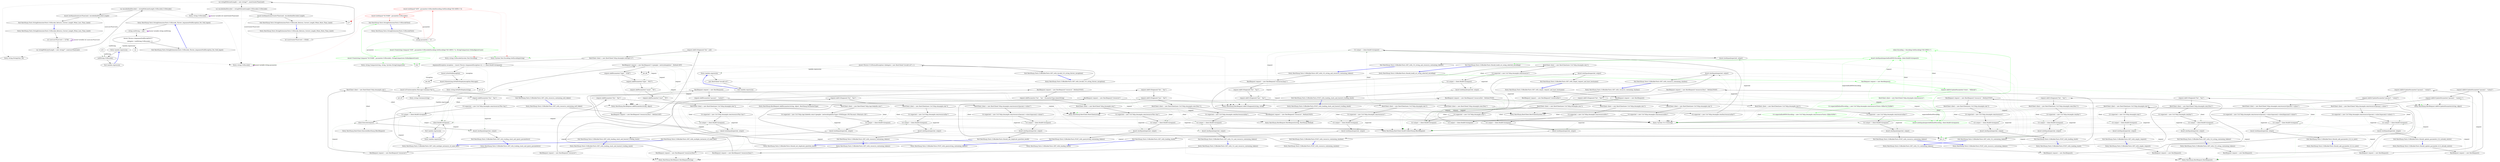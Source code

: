 digraph  {
n0 [label="Entry RestSharp.Tests.StringExtensionsTests.UrlEncode_Throws_ArgumentNullException_For_Null_Input()", span="10-10", cluster="RestSharp.Tests.StringExtensionsTests.UrlEncode_Throws_ArgumentNullException_For_Null_Input()"];
n1 [label="string nullString = null", span="12-12", cluster="RestSharp.Tests.StringExtensionsTests.UrlEncode_Throws_ArgumentNullException_For_Null_Input()"];
n2 [label="Assert.Throws<ArgumentNullException>(\r\n                delegate { nullString.UrlEncode(); })", span="13-14", cluster="RestSharp.Tests.StringExtensionsTests.UrlEncode_Throws_ArgumentNullException_For_Null_Input()"];
n6 [label="nullString.UrlEncode()", span="14-14", cluster="lambda expression"];
n3 [label="Exit RestSharp.Tests.StringExtensionsTests.UrlEncode_Throws_ArgumentNullException_For_Null_Input()", span="10-10", cluster="RestSharp.Tests.StringExtensionsTests.UrlEncode_Throws_ArgumentNullException_For_Null_Input()"];
n5 [label="Entry lambda expression", span="14-14", cluster="lambda expression"];
n7 [label="Exit lambda expression", span="14-14", cluster="lambda expression"];
n8 [label="Entry string.UrlEncode()", span="38-38", cluster="string.UrlEncode()"];
n9 [label="Entry RestSharp.Tests.StringExtensionsTests.UrlEncode_Returns_Correct_Length_When_Less_Than_Limit()", span="18-18", cluster="RestSharp.Tests.StringExtensionsTests.UrlEncode_Returns_Correct_Length_When_Less_Than_Limit()"];
n10 [label="int numLessThanLimit = 32766", span="20-20", cluster="RestSharp.Tests.StringExtensionsTests.UrlEncode_Returns_Correct_Length_When_Less_Than_Limit()"];
n11 [label="var stringWithLimitLength = new string('*', numLessThanLimit)", span="21-21", cluster="RestSharp.Tests.StringExtensionsTests.UrlEncode_Returns_Correct_Length_When_Less_Than_Limit()"];
n13 [label="Assert.AreEqual(numLessThanLimit, encodedAndDecoded.Length)", span="23-23", cluster="RestSharp.Tests.StringExtensionsTests.UrlEncode_Returns_Correct_Length_When_Less_Than_Limit()"];
n12 [label="var encodedAndDecoded = stringWithLimitLength.UrlEncode().UrlDecode()", span="22-22", cluster="RestSharp.Tests.StringExtensionsTests.UrlEncode_Returns_Correct_Length_When_Less_Than_Limit()"];
n15 [label="Entry string.String(char, int)", span="0-0", cluster="string.String(char, int)"];
n16 [label="Entry string.UrlDecode()", span="29-29", cluster="string.UrlDecode()"];
n14 [label="Exit RestSharp.Tests.StringExtensionsTests.UrlEncode_Returns_Correct_Length_When_Less_Than_Limit()", span="18-18", cluster="RestSharp.Tests.StringExtensionsTests.UrlEncode_Returns_Correct_Length_When_Less_Than_Limit()"];
n18 [label="Entry RestSharp.Tests.StringExtensionsTests.UrlEncode_Returns_Correct_Length_When_More_Than_Limit()", span="27-27", cluster="RestSharp.Tests.StringExtensionsTests.UrlEncode_Returns_Correct_Length_When_More_Than_Limit()"];
n19 [label="int numGreaterThanLimit = 65000", span="29-29", cluster="RestSharp.Tests.StringExtensionsTests.UrlEncode_Returns_Correct_Length_When_More_Than_Limit()"];
n20 [label="var stringWithLimitLength = new string('*', numGreaterThanLimit)", span="30-30", cluster="RestSharp.Tests.StringExtensionsTests.UrlEncode_Returns_Correct_Length_When_More_Than_Limit()"];
n22 [label="Assert.AreEqual(numGreaterThanLimit, encodedAndDecoded.Length)", span="32-32", cluster="RestSharp.Tests.StringExtensionsTests.UrlEncode_Returns_Correct_Length_When_More_Than_Limit()"];
n21 [label="var encodedAndDecoded = stringWithLimitLength.UrlEncode().UrlDecode()", span="31-31", cluster="RestSharp.Tests.StringExtensionsTests.UrlEncode_Returns_Correct_Length_When_More_Than_Limit()"];
n23 [label="Exit RestSharp.Tests.StringExtensionsTests.UrlEncode_Returns_Correct_Length_When_More_Than_Limit()", span="27-27", cluster="RestSharp.Tests.StringExtensionsTests.UrlEncode_Returns_Correct_Length_When_More_Than_Limit()"];
n24 [label="Entry RestSharp.Tests.StringExtensionsTests.UrlEncodeTest()", span="36-36", cluster="RestSharp.Tests.StringExtensionsTests.UrlEncodeTest()"];
n25 [label="string parameter = ''ø''", span="38-38", cluster="RestSharp.Tests.StringExtensionsTests.UrlEncodeTest()"];
n26 [color=red, community=0, label="Assert.AreEqual(''%F8'', parameter.UrlEncode(Encoding.GetEncoding(''ISO-8859-1'')))", span="39-39", cluster="RestSharp.Tests.StringExtensionsTests.UrlEncodeTest()"];
n27 [color=red, community=0, label="Assert.AreEqual(''%C3%B8'', parameter.UrlEncode())", span="40-40", cluster="RestSharp.Tests.StringExtensionsTests.UrlEncodeTest()"];
d26 [color=green, community=0, label="Assert.True(string.Compare(''%F8'', parameter.UrlEncode(Encoding.GetEncoding(''ISO-8859-1'')), StringComparison.OrdinalIgnoreCase))", span="39-39", cluster="RestSharp.Tests.StringExtensionsTests.UrlEncodeTest()"];
d27 [color=green, community=0, label="Assert.True(string.Compare(''%C3%B8'', parameter.UrlEncode(), StringComparison.OrdinalIgnoreCase))", span="40-40", cluster="RestSharp.Tests.StringExtensionsTests.UrlEncodeTest()"];
n29 [label="Entry System.Text.Encoding.GetEncoding(string)", span="0-0", cluster="System.Text.Encoding.GetEncoding(string)"];
n30 [label="Entry string.UrlEncode(System.Text.Encoding)", span="73-73", cluster="string.UrlEncode(System.Text.Encoding)"];
n28 [label="Exit RestSharp.Tests.StringExtensionsTests.UrlEncodeTest()", span="36-36", cluster="RestSharp.Tests.StringExtensionsTests.UrlEncodeTest()"];
d31 [label="Entry string.Compare(string, string, System.StringComparison)", span="0-0", cluster="string.Compare(string, string, System.StringComparison)"];
m0_164 [label="Entry RestSharp.Tests.UrlBuilderTests.GET_with_Url_string_and_resource_containing_tokens()", span="250-250", cluster="RestSharp.Tests.UrlBuilderTests.GET_with_Url_string_and_resource_containing_tokens()", file="UrlBuilderTests.cs"];
m0_165 [label="RestRequest request = new RestRequest(''resource/{baz}'')", span="252-252", cluster="RestSharp.Tests.UrlBuilderTests.GET_with_Url_string_and_resource_containing_tokens()", file="UrlBuilderTests.cs"];
m0_166 [label="request.AddUrlSegment(''foo'', ''bar'')", span="254-254", cluster="RestSharp.Tests.UrlBuilderTests.GET_with_Url_string_and_resource_containing_tokens()", file="UrlBuilderTests.cs"];
m0_167 [label="request.AddUrlSegment(''baz'', ''bat'')", span="255-255", cluster="RestSharp.Tests.UrlBuilderTests.GET_with_Url_string_and_resource_containing_tokens()", file="UrlBuilderTests.cs"];
m0_170 [label="Uri output = client.BuildUri(request)", span="259-259", cluster="RestSharp.Tests.UrlBuilderTests.GET_with_Url_string_and_resource_containing_tokens()", file="UrlBuilderTests.cs"];
m0_168 [label="RestClient client = new RestClient(''http://example.com/{foo}'')", span="257-257", cluster="RestSharp.Tests.UrlBuilderTests.GET_with_Url_string_and_resource_containing_tokens()", file="UrlBuilderTests.cs"];
m0_169 [label="Uri expected = new Uri(''http://example.com/bar/resource/bat'')", span="258-258", cluster="RestSharp.Tests.UrlBuilderTests.GET_with_Url_string_and_resource_containing_tokens()", file="UrlBuilderTests.cs"];
m0_171 [label="Assert.AreEqual(expected, output)", span="261-261", cluster="RestSharp.Tests.UrlBuilderTests.GET_with_Url_string_and_resource_containing_tokens()", file="UrlBuilderTests.cs"];
m0_172 [label="Exit RestSharp.Tests.UrlBuilderTests.GET_with_Url_string_and_resource_containing_tokens()", span="250-250", cluster="RestSharp.Tests.UrlBuilderTests.GET_with_Url_string_and_resource_containing_tokens()", file="UrlBuilderTests.cs"];
m0_22 [label="Entry RestSharp.RestClient.RestClient(System.Uri)", span="79-79", cluster="RestSharp.RestClient.RestClient(System.Uri)", file="UrlBuilderTests.cs"];
m0_8 [label="Entry RestSharp.RestRequest.RestRequest()", span="36-36", cluster="RestSharp.RestRequest.RestRequest()", file="UrlBuilderTests.cs"];
m0_49 [label="Entry RestSharp.Tests.UrlBuilderTests.POST_with_leading_slash_and_baseurl_trailing_slash()", span="78-78", cluster="RestSharp.Tests.UrlBuilderTests.POST_with_leading_slash_and_baseurl_trailing_slash()", file="UrlBuilderTests.cs"];
m0_50 [label="RestRequest request = new RestRequest(''/resource'', Method.POST)", span="80-80", cluster="RestSharp.Tests.UrlBuilderTests.POST_with_leading_slash_and_baseurl_trailing_slash()", file="UrlBuilderTests.cs"];
m0_51 [label="RestClient client = new RestClient(new Uri(''http://example.com''))", span="81-81", cluster="RestSharp.Tests.UrlBuilderTests.POST_with_leading_slash_and_baseurl_trailing_slash()", file="UrlBuilderTests.cs"];
m0_53 [label="Uri output = client.BuildUri(request)", span="83-83", cluster="RestSharp.Tests.UrlBuilderTests.POST_with_leading_slash_and_baseurl_trailing_slash()", file="UrlBuilderTests.cs"];
m0_52 [label="Uri expected = new Uri(''http://example.com/resource'')", span="82-82", cluster="RestSharp.Tests.UrlBuilderTests.POST_with_leading_slash_and_baseurl_trailing_slash()", file="UrlBuilderTests.cs"];
m0_54 [label="Assert.AreEqual(expected, output)", span="85-85", cluster="RestSharp.Tests.UrlBuilderTests.POST_with_leading_slash_and_baseurl_trailing_slash()", file="UrlBuilderTests.cs"];
m0_55 [label="Exit RestSharp.Tests.UrlBuilderTests.POST_with_leading_slash_and_baseurl_trailing_slash()", span="78-78", cluster="RestSharp.Tests.UrlBuilderTests.POST_with_leading_slash_and_baseurl_trailing_slash()", file="UrlBuilderTests.cs"];
m0_173 [label="Entry RestSharp.Tests.UrlBuilderTests.GET_with_Invalid_Url_string_throws_exception()", span="265-265", cluster="RestSharp.Tests.UrlBuilderTests.GET_with_Invalid_Url_string_throws_exception()", file="UrlBuilderTests.cs"];
m0_174 [label="Assert.Throws<UriFormatException>(delegate { new RestClient(''invalid url''); })", span="267-267", cluster="RestSharp.Tests.UrlBuilderTests.GET_with_Invalid_Url_string_throws_exception()", file="UrlBuilderTests.cs"];
m0_175 [label="Exit RestSharp.Tests.UrlBuilderTests.GET_with_Invalid_Url_string_throws_exception()", span="265-265", cluster="RestSharp.Tests.UrlBuilderTests.GET_with_Invalid_Url_string_throws_exception()", file="UrlBuilderTests.cs"];
m0_39 [label="Entry RestSharp.Tests.UrlBuilderTests.GET_wth_trailing_slash_and_query_parameters()", span="62-62", cluster="RestSharp.Tests.UrlBuilderTests.GET_wth_trailing_slash_and_query_parameters()", file="UrlBuilderTests.cs"];
m0_40 [label="RestRequest request = new RestRequest(''/resource/'')", span="64-64", cluster="RestSharp.Tests.UrlBuilderTests.GET_wth_trailing_slash_and_query_parameters()", file="UrlBuilderTests.cs"];
m0_41 [label="RestClient client = new RestClient(''http://example.com'')", span="65-65", cluster="RestSharp.Tests.UrlBuilderTests.GET_wth_trailing_slash_and_query_parameters()", file="UrlBuilderTests.cs"];
m0_42 [label="request.AddParameter(''foo'', ''bar'')", span="67-67", cluster="RestSharp.Tests.UrlBuilderTests.GET_wth_trailing_slash_and_query_parameters()", file="UrlBuilderTests.cs"];
m0_44 [label="Uri output = client.BuildUri(request)", span="70-70", cluster="RestSharp.Tests.UrlBuilderTests.GET_wth_trailing_slash_and_query_parameters()", file="UrlBuilderTests.cs"];
m0_45 [label="client.Execute(request)", span="72-72", cluster="RestSharp.Tests.UrlBuilderTests.GET_wth_trailing_slash_and_query_parameters()", file="UrlBuilderTests.cs"];
m0_43 [label="Uri expected = new Uri(''http://example.com/resource/?foo=bar'')", span="69-69", cluster="RestSharp.Tests.UrlBuilderTests.GET_wth_trailing_slash_and_query_parameters()", file="UrlBuilderTests.cs"];
m0_46 [label="Assert.AreEqual(expected, output)", span="74-74", cluster="RestSharp.Tests.UrlBuilderTests.GET_wth_trailing_slash_and_query_parameters()", file="UrlBuilderTests.cs"];
m0_47 [label="Exit RestSharp.Tests.UrlBuilderTests.GET_wth_trailing_slash_and_query_parameters()", span="62-62", cluster="RestSharp.Tests.UrlBuilderTests.GET_wth_trailing_slash_and_query_parameters()", file="UrlBuilderTests.cs"];
m0_21 [label="Entry RestSharp.RestRequest.RestRequest(string)", span="61-61", cluster="RestSharp.RestRequest.RestRequest(string)", file="UrlBuilderTests.cs"];
m0_78 [label="Entry RestSharp.RestRequest.AddUrlSegment(string, string)", span="565-565", cluster="RestSharp.RestRequest.AddUrlSegment(string, string)", file="UrlBuilderTests.cs"];
m0_119 [label="Entry RestSharp.Tests.UrlBuilderTests.POST_with_querystring_containing_tokens()", span="176-176", cluster="RestSharp.Tests.UrlBuilderTests.POST_with_querystring_containing_tokens()", file="UrlBuilderTests.cs"];
m0_120 [label="RestRequest request = new RestRequest(''resource'', Method.POST)", span="178-178", cluster="RestSharp.Tests.UrlBuilderTests.POST_with_querystring_containing_tokens()", file="UrlBuilderTests.cs"];
m0_121 [label="request.AddParameter(''foo'', ''bar'', ParameterType.QueryString)", span="180-180", cluster="RestSharp.Tests.UrlBuilderTests.POST_with_querystring_containing_tokens()", file="UrlBuilderTests.cs"];
m0_124 [label="Uri output = client.BuildUri(request)", span="184-184", cluster="RestSharp.Tests.UrlBuilderTests.POST_with_querystring_containing_tokens()", file="UrlBuilderTests.cs"];
m0_122 [label="RestClient client = new RestClient(''http://example.com'')", span="182-182", cluster="RestSharp.Tests.UrlBuilderTests.POST_with_querystring_containing_tokens()", file="UrlBuilderTests.cs"];
m0_123 [label="Uri expected = new Uri(''http://example.com/resource?foo=bar'')", span="183-183", cluster="RestSharp.Tests.UrlBuilderTests.POST_with_querystring_containing_tokens()", file="UrlBuilderTests.cs"];
m0_125 [label="Assert.AreEqual(expected, output)", span="186-186", cluster="RestSharp.Tests.UrlBuilderTests.POST_with_querystring_containing_tokens()", file="UrlBuilderTests.cs"];
m0_126 [label="Exit RestSharp.Tests.UrlBuilderTests.POST_with_querystring_containing_tokens()", span="176-176", cluster="RestSharp.Tests.UrlBuilderTests.POST_with_querystring_containing_tokens()", file="UrlBuilderTests.cs"];
m0_176 [label="Entry lambda expression", span="267-267", cluster="lambda expression", file="UrlBuilderTests.cs"];
m0_95 [label="client.BuildUri(request)", span="132-132", cluster="lambda expression", file="UrlBuilderTests.cs"];
m0_94 [label="Entry lambda expression", span="132-132", cluster="lambda expression", file="UrlBuilderTests.cs"];
m0_96 [label="Exit lambda expression", span="132-132", cluster="lambda expression", file="UrlBuilderTests.cs"];
m0_177 [label="new RestClient(''invalid url'')", span="267-267", cluster="lambda expression", file="UrlBuilderTests.cs"];
m0_178 [label="Exit lambda expression", span="267-267", cluster="lambda expression", file="UrlBuilderTests.cs"];
m0_10 [label="Entry RestSharp.RestClient.RestClient(string)", span="88-88", cluster="RestSharp.RestClient.RestClient(string)", file="UrlBuilderTests.cs"];
m0_0 [label="Entry RestSharp.Tests.UrlBuilderTests.Should_not_duplicate_question_mark()", span="12-12", cluster="RestSharp.Tests.UrlBuilderTests.Should_not_duplicate_question_mark()", file="UrlBuilderTests.cs"];
m0_1 [label="RestRequest request = new RestRequest()", span="14-14", cluster="RestSharp.Tests.UrlBuilderTests.Should_not_duplicate_question_mark()", file="UrlBuilderTests.cs"];
m0_2 [label="request.AddParameter(''param2'', ''value2'')", span="16-16", cluster="RestSharp.Tests.UrlBuilderTests.Should_not_duplicate_question_mark()", file="UrlBuilderTests.cs"];
m0_5 [label="Uri output = client.BuildUri(request)", span="20-20", cluster="RestSharp.Tests.UrlBuilderTests.Should_not_duplicate_question_mark()", file="UrlBuilderTests.cs"];
m0_3 [label="RestClient client = new RestClient(''http://example.com/resource?param1=value1'')", span="18-18", cluster="RestSharp.Tests.UrlBuilderTests.Should_not_duplicate_question_mark()", file="UrlBuilderTests.cs"];
m0_4 [label="Uri expected = new Uri(''http://example.com/resource?param1=value1&param2=value2'')", span="19-19", cluster="RestSharp.Tests.UrlBuilderTests.Should_not_duplicate_question_mark()", file="UrlBuilderTests.cs"];
m0_6 [label="Assert.AreEqual(expected, output)", span="22-22", cluster="RestSharp.Tests.UrlBuilderTests.Should_not_duplicate_question_mark()", file="UrlBuilderTests.cs"];
m0_7 [label="Exit RestSharp.Tests.UrlBuilderTests.Should_not_duplicate_question_mark()", span="12-12", cluster="RestSharp.Tests.UrlBuilderTests.Should_not_duplicate_question_mark()", file="UrlBuilderTests.cs"];
m0_105 [label="Entry RestSharp.Tests.UrlBuilderTests.GET_with_empty_request()", span="154-154", cluster="RestSharp.Tests.UrlBuilderTests.GET_with_empty_request()", file="UrlBuilderTests.cs"];
m0_106 [label="RestRequest request = new RestRequest()", span="156-156", cluster="RestSharp.Tests.UrlBuilderTests.GET_with_empty_request()", file="UrlBuilderTests.cs"];
m0_107 [label="RestClient client = new RestClient(new Uri(''http://example.com''))", span="157-157", cluster="RestSharp.Tests.UrlBuilderTests.GET_with_empty_request()", file="UrlBuilderTests.cs"];
m0_109 [label="Uri output = client.BuildUri(request)", span="159-159", cluster="RestSharp.Tests.UrlBuilderTests.GET_with_empty_request()", file="UrlBuilderTests.cs"];
m0_108 [label="Uri expected = new Uri(''http://example.com/'')", span="158-158", cluster="RestSharp.Tests.UrlBuilderTests.GET_with_empty_request()", file="UrlBuilderTests.cs"];
m0_110 [label="Assert.AreEqual(expected, output)", span="161-161", cluster="RestSharp.Tests.UrlBuilderTests.GET_with_empty_request()", file="UrlBuilderTests.cs"];
m0_111 [label="Exit RestSharp.Tests.UrlBuilderTests.GET_with_empty_request()", span="154-154", cluster="RestSharp.Tests.UrlBuilderTests.GET_with_empty_request()", file="UrlBuilderTests.cs"];
m0_12 [label="Entry RestSharp.RestClient.BuildUri(RestSharp.IRestRequest)", span="239-239", cluster="RestSharp.RestClient.BuildUri(RestSharp.IRestRequest)", file="UrlBuilderTests.cs"];
m0_30 [label="Entry RestSharp.RestRequest.RestRequest(string, RestSharp.Method)", span="70-70", cluster="RestSharp.RestRequest.RestRequest(string, RestSharp.Method)", file="UrlBuilderTests.cs"];
m0_189 [label="Entry RestSharp.Tests.UrlBuilderTests.Should_update_parameter_if_it_already_exists()", span="286-286", cluster="RestSharp.Tests.UrlBuilderTests.Should_update_parameter_if_it_already_exists()", file="UrlBuilderTests.cs"];
m0_190 [label="RestRequest request = new RestRequest()", span="288-288", cluster="RestSharp.Tests.UrlBuilderTests.Should_update_parameter_if_it_already_exists()", file="UrlBuilderTests.cs"];
m0_191 [label="request.AddOrUpdateParameter(''param2'', ''value2'')", span="290-290", cluster="RestSharp.Tests.UrlBuilderTests.Should_update_parameter_if_it_already_exists()", file="UrlBuilderTests.cs"];
m0_192 [label="request.AddOrUpdateParameter(''param2'', ''value2-1'')", span="291-291", cluster="RestSharp.Tests.UrlBuilderTests.Should_update_parameter_if_it_already_exists()", file="UrlBuilderTests.cs"];
m0_195 [label="Uri output = client.BuildUri(request)", span="295-295", cluster="RestSharp.Tests.UrlBuilderTests.Should_update_parameter_if_it_already_exists()", file="UrlBuilderTests.cs"];
m0_193 [label="RestClient client = new RestClient(''http://example.com/resource?param1=value1'')", span="293-293", cluster="RestSharp.Tests.UrlBuilderTests.Should_update_parameter_if_it_already_exists()", file="UrlBuilderTests.cs"];
m0_194 [label="Uri expected = new Uri(''http://example.com/resource?param1=value1&param2=value2-1'')", span="294-294", cluster="RestSharp.Tests.UrlBuilderTests.Should_update_parameter_if_it_already_exists()", file="UrlBuilderTests.cs"];
m0_196 [label="Assert.AreEqual(expected, output)", span="297-297", cluster="RestSharp.Tests.UrlBuilderTests.Should_update_parameter_if_it_already_exists()", file="UrlBuilderTests.cs"];
m0_197 [label="Exit RestSharp.Tests.UrlBuilderTests.Should_update_parameter_if_it_already_exists()", span="286-286", cluster="RestSharp.Tests.UrlBuilderTests.Should_update_parameter_if_it_already_exists()", file="UrlBuilderTests.cs"];
m0_63 [label="Entry RestSharp.Tests.UrlBuilderTests.POST_with_resource_containing_slashes()", span="100-100", cluster="RestSharp.Tests.UrlBuilderTests.POST_with_resource_containing_slashes()", file="UrlBuilderTests.cs"];
m0_64 [label="RestRequest request = new RestRequest(''resource/foo'', Method.POST)", span="102-102", cluster="RestSharp.Tests.UrlBuilderTests.POST_with_resource_containing_slashes()", file="UrlBuilderTests.cs"];
m0_65 [label="RestClient client = new RestClient(new Uri(''http://example.com''))", span="103-103", cluster="RestSharp.Tests.UrlBuilderTests.POST_with_resource_containing_slashes()", file="UrlBuilderTests.cs"];
m0_67 [label="Uri output = client.BuildUri(request)", span="105-105", cluster="RestSharp.Tests.UrlBuilderTests.POST_with_resource_containing_slashes()", file="UrlBuilderTests.cs"];
m0_66 [label="Uri expected = new Uri(''http://example.com/resource/foo'')", span="104-104", cluster="RestSharp.Tests.UrlBuilderTests.POST_with_resource_containing_slashes()", file="UrlBuilderTests.cs"];
m0_68 [label="Assert.AreEqual(expected, output)", span="107-107", cluster="RestSharp.Tests.UrlBuilderTests.POST_with_resource_containing_slashes()", file="UrlBuilderTests.cs"];
m0_69 [label="Exit RestSharp.Tests.UrlBuilderTests.POST_with_resource_containing_slashes()", span="100-100", cluster="RestSharp.Tests.UrlBuilderTests.POST_with_resource_containing_slashes()", file="UrlBuilderTests.cs"];
m0_14 [label="Entry RestSharp.Tests.UrlBuilderTests.GET_with_leading_slash()", span="26-26", cluster="RestSharp.Tests.UrlBuilderTests.GET_with_leading_slash()", file="UrlBuilderTests.cs"];
m0_15 [label="RestRequest request = new RestRequest(''/resource'')", span="28-28", cluster="RestSharp.Tests.UrlBuilderTests.GET_with_leading_slash()", file="UrlBuilderTests.cs"];
m0_16 [label="RestClient client = new RestClient(new Uri(''http://example.com''))", span="29-29", cluster="RestSharp.Tests.UrlBuilderTests.GET_with_leading_slash()", file="UrlBuilderTests.cs"];
m0_18 [label="Uri output = client.BuildUri(request)", span="31-31", cluster="RestSharp.Tests.UrlBuilderTests.GET_with_leading_slash()", file="UrlBuilderTests.cs"];
m0_17 [label="Uri expected = new Uri(''http://example.com/resource'')", span="30-30", cluster="RestSharp.Tests.UrlBuilderTests.GET_with_leading_slash()", file="UrlBuilderTests.cs"];
m0_19 [label="Assert.AreEqual(expected, output)", span="33-33", cluster="RestSharp.Tests.UrlBuilderTests.GET_with_leading_slash()", file="UrlBuilderTests.cs"];
m0_20 [label="Exit RestSharp.Tests.UrlBuilderTests.GET_with_leading_slash()", span="26-26", cluster="RestSharp.Tests.UrlBuilderTests.GET_with_leading_slash()", file="UrlBuilderTests.cs"];
m0_90 [label="Entry string.IsNullOrEmpty(string)", span="0-0", cluster="string.IsNullOrEmpty(string)", file="UrlBuilderTests.cs"];
m0_112 [label="Entry RestSharp.Tests.UrlBuilderTests.GET_with_empty_request_and_bare_hostname()", span="165-165", cluster="RestSharp.Tests.UrlBuilderTests.GET_with_empty_request_and_bare_hostname()", file="UrlBuilderTests.cs"];
m0_113 [label="RestRequest request = new RestRequest()", span="167-167", cluster="RestSharp.Tests.UrlBuilderTests.GET_with_empty_request_and_bare_hostname()", file="UrlBuilderTests.cs"];
m0_114 [label="RestClient client = new RestClient(new Uri(''http://example.com''))", span="168-168", cluster="RestSharp.Tests.UrlBuilderTests.GET_with_empty_request_and_bare_hostname()", file="UrlBuilderTests.cs"];
m0_116 [label="Uri output = client.BuildUri(request)", span="170-170", cluster="RestSharp.Tests.UrlBuilderTests.GET_with_empty_request_and_bare_hostname()", file="UrlBuilderTests.cs"];
m0_115 [label="Uri expected = new Uri(''http://example.com/'')", span="169-169", cluster="RestSharp.Tests.UrlBuilderTests.GET_with_empty_request_and_bare_hostname()", file="UrlBuilderTests.cs"];
m0_117 [label="Assert.AreEqual(expected, output)", span="172-172", cluster="RestSharp.Tests.UrlBuilderTests.GET_with_empty_request_and_bare_hostname()", file="UrlBuilderTests.cs"];
m0_118 [label="Exit RestSharp.Tests.UrlBuilderTests.GET_with_empty_request_and_bare_hostname()", span="165-165", cluster="RestSharp.Tests.UrlBuilderTests.GET_with_empty_request_and_bare_hostname()", file="UrlBuilderTests.cs"];
m0_155 [label="Entry RestSharp.Tests.UrlBuilderTests.GET_with_Uri_and_resource_containing_tokens()", span="235-235", cluster="RestSharp.Tests.UrlBuilderTests.GET_with_Uri_and_resource_containing_tokens()", file="UrlBuilderTests.cs"];
m0_156 [label="RestRequest request = new RestRequest(''resource/{baz}'')", span="237-237", cluster="RestSharp.Tests.UrlBuilderTests.GET_with_Uri_and_resource_containing_tokens()", file="UrlBuilderTests.cs"];
m0_157 [label="request.AddUrlSegment(''foo'', ''bar'')", span="239-239", cluster="RestSharp.Tests.UrlBuilderTests.GET_with_Uri_and_resource_containing_tokens()", file="UrlBuilderTests.cs"];
m0_158 [label="request.AddUrlSegment(''baz'', ''bat'')", span="240-240", cluster="RestSharp.Tests.UrlBuilderTests.GET_with_Uri_and_resource_containing_tokens()", file="UrlBuilderTests.cs"];
m0_161 [label="Uri output = client.BuildUri(request)", span="244-244", cluster="RestSharp.Tests.UrlBuilderTests.GET_with_Uri_and_resource_containing_tokens()", file="UrlBuilderTests.cs"];
m0_159 [label="RestClient client = new RestClient(new Uri(''http://example.com/{foo}''))", span="242-242", cluster="RestSharp.Tests.UrlBuilderTests.GET_with_Uri_and_resource_containing_tokens()", file="UrlBuilderTests.cs"];
m0_160 [label="Uri expected = new Uri(''http://example.com/bar/resource/bat'')", span="243-243", cluster="RestSharp.Tests.UrlBuilderTests.GET_with_Uri_and_resource_containing_tokens()", file="UrlBuilderTests.cs"];
m0_162 [label="Assert.AreEqual(expected, output)", span="246-246", cluster="RestSharp.Tests.UrlBuilderTests.GET_with_Uri_and_resource_containing_tokens()", file="UrlBuilderTests.cs"];
m0_163 [label="Exit RestSharp.Tests.UrlBuilderTests.GET_with_Uri_and_resource_containing_tokens()", span="235-235", cluster="RestSharp.Tests.UrlBuilderTests.GET_with_Uri_and_resource_containing_tokens()", file="UrlBuilderTests.cs"];
m0_97 [label="Entry RestSharp.Tests.UrlBuilderTests.POST_with_resource_containing_tokens()", span="140-140", cluster="RestSharp.Tests.UrlBuilderTests.POST_with_resource_containing_tokens()", file="UrlBuilderTests.cs"];
m0_98 [label="RestRequest request = new RestRequest(''resource/{foo}'', Method.POST)", span="142-142", cluster="RestSharp.Tests.UrlBuilderTests.POST_with_resource_containing_tokens()", file="UrlBuilderTests.cs"];
m0_99 [label="request.AddUrlSegment(''foo'', ''bar'')", span="144-144", cluster="RestSharp.Tests.UrlBuilderTests.POST_with_resource_containing_tokens()", file="UrlBuilderTests.cs"];
m0_102 [label="Uri output = client.BuildUri(request)", span="148-148", cluster="RestSharp.Tests.UrlBuilderTests.POST_with_resource_containing_tokens()", file="UrlBuilderTests.cs"];
m0_100 [label="RestClient client = new RestClient(new Uri(''http://example.com''))", span="146-146", cluster="RestSharp.Tests.UrlBuilderTests.POST_with_resource_containing_tokens()", file="UrlBuilderTests.cs"];
m0_101 [label="Uri expected = new Uri(''http://example.com/resource/bar'')", span="147-147", cluster="RestSharp.Tests.UrlBuilderTests.POST_with_resource_containing_tokens()", file="UrlBuilderTests.cs"];
m0_103 [label="Assert.AreEqual(expected, output)", span="150-150", cluster="RestSharp.Tests.UrlBuilderTests.POST_with_resource_containing_tokens()", file="UrlBuilderTests.cs"];
m0_104 [label="Exit RestSharp.Tests.UrlBuilderTests.POST_with_resource_containing_tokens()", span="140-140", cluster="RestSharp.Tests.UrlBuilderTests.POST_with_resource_containing_tokens()", file="UrlBuilderTests.cs"];
m0_147 [label="Entry RestSharp.Tests.UrlBuilderTests.GET_with_Url_string_containing_tokens()", span="221-221", cluster="RestSharp.Tests.UrlBuilderTests.GET_with_Url_string_containing_tokens()", file="UrlBuilderTests.cs"];
m0_148 [label="RestRequest request = new RestRequest()", span="223-223", cluster="RestSharp.Tests.UrlBuilderTests.GET_with_Url_string_containing_tokens()", file="UrlBuilderTests.cs"];
m0_149 [label="request.AddUrlSegment(''foo'', ''bar'')", span="225-225", cluster="RestSharp.Tests.UrlBuilderTests.GET_with_Url_string_containing_tokens()", file="UrlBuilderTests.cs"];
m0_152 [label="Uri output = client.BuildUri(request)", span="229-229", cluster="RestSharp.Tests.UrlBuilderTests.GET_with_Url_string_containing_tokens()", file="UrlBuilderTests.cs"];
m0_150 [label="RestClient client = new RestClient(''http://example.com/{foo}'')", span="227-227", cluster="RestSharp.Tests.UrlBuilderTests.GET_with_Url_string_containing_tokens()", file="UrlBuilderTests.cs"];
m0_151 [label="Uri expected = new Uri(''http://example.com/bar'')", span="228-228", cluster="RestSharp.Tests.UrlBuilderTests.GET_with_Url_string_containing_tokens()", file="UrlBuilderTests.cs"];
m0_153 [label="Assert.AreEqual(expected, output)", span="231-231", cluster="RestSharp.Tests.UrlBuilderTests.GET_with_Url_string_containing_tokens()", file="UrlBuilderTests.cs"];
m0_154 [label="Exit RestSharp.Tests.UrlBuilderTests.GET_with_Url_string_containing_tokens()", span="221-221", cluster="RestSharp.Tests.UrlBuilderTests.GET_with_Url_string_containing_tokens()", file="UrlBuilderTests.cs"];
m0_79 [label="Entry RestSharp.Tests.UrlBuilderTests.GET_with_resource_containing_null_token()", span="125-125", cluster="RestSharp.Tests.UrlBuilderTests.GET_with_resource_containing_null_token()", file="UrlBuilderTests.cs"];
m0_80 [label="RestRequest request = new RestRequest(''/resource/{foo}'', Method.GET)", span="127-127", cluster="RestSharp.Tests.UrlBuilderTests.GET_with_resource_containing_null_token()", file="UrlBuilderTests.cs"];
m0_81 [label="request.AddUrlSegment(''foo'', null)", span="129-129", cluster="RestSharp.Tests.UrlBuilderTests.GET_with_resource_containing_null_token()", file="UrlBuilderTests.cs"];
m0_83 [label="ArgumentException exception = Assert.Throws<ArgumentException>(() => client.BuildUri(request))", span="132-132", cluster="RestSharp.Tests.UrlBuilderTests.GET_with_resource_containing_null_token()", file="UrlBuilderTests.cs"];
m0_82 [label="RestClient client = new RestClient(''http://example.com/api/1.0'')", span="131-131", cluster="RestSharp.Tests.UrlBuilderTests.GET_with_resource_containing_null_token()", file="UrlBuilderTests.cs"];
m0_84 [label="Assert.IsNotNull(exception)", span="134-134", cluster="RestSharp.Tests.UrlBuilderTests.GET_with_resource_containing_null_token()", file="UrlBuilderTests.cs"];
m0_85 [label="Assert.False(string.IsNullOrEmpty(exception.Message))", span="135-135", cluster="RestSharp.Tests.UrlBuilderTests.GET_with_resource_containing_null_token()", file="UrlBuilderTests.cs"];
m0_86 [label="Assert.IsTrue(exception.Message.Contains(''foo''))", span="136-136", cluster="RestSharp.Tests.UrlBuilderTests.GET_with_resource_containing_null_token()", file="UrlBuilderTests.cs"];
m0_87 [label="Exit RestSharp.Tests.UrlBuilderTests.GET_with_resource_containing_null_token()", span="125-125", cluster="RestSharp.Tests.UrlBuilderTests.GET_with_resource_containing_null_token()", file="UrlBuilderTests.cs"];
m0_9 [label="Entry RestSharp.RestRequest.AddParameter(string, object)", span="398-398", cluster="RestSharp.RestRequest.AddParameter(string, object)", file="UrlBuilderTests.cs"];
m0_188 [label="Entry RestSharp.RestRequest.AddOrUpdateParameter(string, object)", span="477-477", cluster="RestSharp.RestRequest.AddOrUpdateParameter(string, object)", file="UrlBuilderTests.cs"];
m0_11 [label="Entry System.Uri.Uri(string)", span="0-0", cluster="System.Uri.Uri(string)", file="UrlBuilderTests.cs"];
m0_92 [label="Entry string.Contains(string)", span="0-0", cluster="string.Contains(string)", file="UrlBuilderTests.cs"];
m0_179 [label="Entry RestSharp.Tests.UrlBuilderTests.Should_add_parameter_if_it_is_new()", span="271-271", cluster="RestSharp.Tests.UrlBuilderTests.Should_add_parameter_if_it_is_new()", file="UrlBuilderTests.cs"];
m0_180 [label="RestRequest request = new RestRequest()", span="273-273", cluster="RestSharp.Tests.UrlBuilderTests.Should_add_parameter_if_it_is_new()", file="UrlBuilderTests.cs"];
m0_181 [label="request.AddOrUpdateParameter(''param2'', ''value2'')", span="275-275", cluster="RestSharp.Tests.UrlBuilderTests.Should_add_parameter_if_it_is_new()", file="UrlBuilderTests.cs"];
m0_182 [label="request.AddOrUpdateParameter(''param3'', ''value3'')", span="276-276", cluster="RestSharp.Tests.UrlBuilderTests.Should_add_parameter_if_it_is_new()", file="UrlBuilderTests.cs"];
m0_185 [label="Uri output = client.BuildUri(request)", span="280-280", cluster="RestSharp.Tests.UrlBuilderTests.Should_add_parameter_if_it_is_new()", file="UrlBuilderTests.cs"];
m0_183 [label="RestClient client = new RestClient(''http://example.com/resource?param1=value1'')", span="278-278", cluster="RestSharp.Tests.UrlBuilderTests.Should_add_parameter_if_it_is_new()", file="UrlBuilderTests.cs"];
m0_184 [label="Uri expected = new Uri(''http://example.com/resource?param1=value1&param2=value2&param3=value3'')", span="279-279", cluster="RestSharp.Tests.UrlBuilderTests.Should_add_parameter_if_it_is_new()", file="UrlBuilderTests.cs"];
m0_186 [label="Assert.AreEqual(expected, output)", span="282-282", cluster="RestSharp.Tests.UrlBuilderTests.Should_add_parameter_if_it_is_new()", file="UrlBuilderTests.cs"];
m0_187 [label="Exit RestSharp.Tests.UrlBuilderTests.Should_add_parameter_if_it_is_new()", span="271-271", cluster="RestSharp.Tests.UrlBuilderTests.Should_add_parameter_if_it_is_new()", file="UrlBuilderTests.cs"];
m0_48 [label="Entry RestSharp.RestClient.Execute(RestSharp.IRestRequest)", span="23-23", cluster="RestSharp.RestClient.Execute(RestSharp.IRestRequest)", file="UrlBuilderTests.cs"];
m0_56 [label="Entry RestSharp.Tests.UrlBuilderTests.GET_with_resource_containing_slashes()", span="89-89", cluster="RestSharp.Tests.UrlBuilderTests.GET_with_resource_containing_slashes()", file="UrlBuilderTests.cs"];
m0_57 [label="RestRequest request = new RestRequest(''resource/foo'')", span="91-91", cluster="RestSharp.Tests.UrlBuilderTests.GET_with_resource_containing_slashes()", file="UrlBuilderTests.cs"];
m0_58 [label="RestClient client = new RestClient(new Uri(''http://example.com''))", span="92-92", cluster="RestSharp.Tests.UrlBuilderTests.GET_with_resource_containing_slashes()", file="UrlBuilderTests.cs"];
m0_60 [label="Uri output = client.BuildUri(request)", span="94-94", cluster="RestSharp.Tests.UrlBuilderTests.GET_with_resource_containing_slashes()", file="UrlBuilderTests.cs"];
m0_59 [label="Uri expected = new Uri(''http://example.com/resource/foo'')", span="93-93", cluster="RestSharp.Tests.UrlBuilderTests.GET_with_resource_containing_slashes()", file="UrlBuilderTests.cs"];
m0_61 [label="Assert.AreEqual(expected, output)", span="96-96", cluster="RestSharp.Tests.UrlBuilderTests.GET_with_resource_containing_slashes()", file="UrlBuilderTests.cs"];
m0_62 [label="Exit RestSharp.Tests.UrlBuilderTests.GET_with_resource_containing_slashes()", span="89-89", cluster="RestSharp.Tests.UrlBuilderTests.GET_with_resource_containing_slashes()", file="UrlBuilderTests.cs"];
m0_128 [label="Entry RestSharp.Tests.UrlBuilderTests.GET_with_multiple_instances_of_same_key()", span="190-190", cluster="RestSharp.Tests.UrlBuilderTests.GET_with_multiple_instances_of_same_key()", file="UrlBuilderTests.cs"];
m0_129 [label="RestRequest request = new RestRequest(''v1/people/~/network/updates'', Method.GET)", span="192-192", cluster="RestSharp.Tests.UrlBuilderTests.GET_with_multiple_instances_of_same_key()", file="UrlBuilderTests.cs"];
m0_130 [label="request.AddParameter(''type'', ''STAT'')", span="194-194", cluster="RestSharp.Tests.UrlBuilderTests.GET_with_multiple_instances_of_same_key()", file="UrlBuilderTests.cs"];
m0_131 [label="request.AddParameter(''type'', ''PICT'')", span="195-195", cluster="RestSharp.Tests.UrlBuilderTests.GET_with_multiple_instances_of_same_key()", file="UrlBuilderTests.cs"];
m0_132 [label="request.AddParameter(''count'', ''50'')", span="196-196", cluster="RestSharp.Tests.UrlBuilderTests.GET_with_multiple_instances_of_same_key()", file="UrlBuilderTests.cs"];
m0_133 [label="request.AddParameter(''start'', ''50'')", span="197-197", cluster="RestSharp.Tests.UrlBuilderTests.GET_with_multiple_instances_of_same_key()", file="UrlBuilderTests.cs"];
m0_136 [label="Uri output = client.BuildUri(request)", span="201-201", cluster="RestSharp.Tests.UrlBuilderTests.GET_with_multiple_instances_of_same_key()", file="UrlBuilderTests.cs"];
m0_134 [label="RestClient client = new RestClient(''http://api.linkedin.com'')", span="199-199", cluster="RestSharp.Tests.UrlBuilderTests.GET_with_multiple_instances_of_same_key()", file="UrlBuilderTests.cs"];
m0_135 [label="Uri expected = new Uri(''http://api.linkedin.com/v1/people/~/network/updates?type=STAT&type=PICT&count=50&start=50'')", span="200-200", cluster="RestSharp.Tests.UrlBuilderTests.GET_with_multiple_instances_of_same_key()", file="UrlBuilderTests.cs"];
m0_137 [label="Assert.AreEqual(expected, output)", span="203-203", cluster="RestSharp.Tests.UrlBuilderTests.GET_with_multiple_instances_of_same_key()", file="UrlBuilderTests.cs"];
m0_138 [label="Exit RestSharp.Tests.UrlBuilderTests.GET_with_multiple_instances_of_same_key()", span="190-190", cluster="RestSharp.Tests.UrlBuilderTests.GET_with_multiple_instances_of_same_key()", file="UrlBuilderTests.cs"];
m0_139 [label="Entry RestSharp.Tests.UrlBuilderTests.GET_with_Uri_containing_tokens()", span="207-207", cluster="RestSharp.Tests.UrlBuilderTests.GET_with_Uri_containing_tokens()", file="UrlBuilderTests.cs"];
m0_140 [label="RestRequest request = new RestRequest()", span="209-209", cluster="RestSharp.Tests.UrlBuilderTests.GET_with_Uri_containing_tokens()", file="UrlBuilderTests.cs"];
m0_141 [label="request.AddUrlSegment(''foo'', ''bar'')", span="211-211", cluster="RestSharp.Tests.UrlBuilderTests.GET_with_Uri_containing_tokens()", file="UrlBuilderTests.cs"];
m0_144 [label="Uri output = client.BuildUri(request)", span="215-215", cluster="RestSharp.Tests.UrlBuilderTests.GET_with_Uri_containing_tokens()", file="UrlBuilderTests.cs"];
m0_142 [label="RestClient client = new RestClient(new Uri(''http://example.com/{foo}''))", span="213-213", cluster="RestSharp.Tests.UrlBuilderTests.GET_with_Uri_containing_tokens()", file="UrlBuilderTests.cs"];
m0_143 [label="Uri expected = new Uri(''http://example.com/bar'')", span="214-214", cluster="RestSharp.Tests.UrlBuilderTests.GET_with_Uri_containing_tokens()", file="UrlBuilderTests.cs"];
m0_145 [label="Assert.AreEqual(expected, output)", span="217-217", cluster="RestSharp.Tests.UrlBuilderTests.GET_with_Uri_containing_tokens()", file="UrlBuilderTests.cs"];
m0_146 [label="Exit RestSharp.Tests.UrlBuilderTests.GET_with_Uri_containing_tokens()", span="207-207", cluster="RestSharp.Tests.UrlBuilderTests.GET_with_Uri_containing_tokens()", file="UrlBuilderTests.cs"];
m0_127 [label="Entry RestSharp.RestRequest.AddParameter(string, object, RestSharp.ParameterType)", span="419-419", cluster="RestSharp.RestRequest.AddParameter(string, object, RestSharp.ParameterType)", file="UrlBuilderTests.cs"];
m0_70 [label="Entry RestSharp.Tests.UrlBuilderTests.GET_with_resource_containing_tokens()", span="111-111", cluster="RestSharp.Tests.UrlBuilderTests.GET_with_resource_containing_tokens()", file="UrlBuilderTests.cs"];
m0_71 [label="RestRequest request = new RestRequest(''resource/{foo}'')", span="113-113", cluster="RestSharp.Tests.UrlBuilderTests.GET_with_resource_containing_tokens()", file="UrlBuilderTests.cs"];
m0_72 [label="request.AddUrlSegment(''foo'', ''bar'')", span="115-115", cluster="RestSharp.Tests.UrlBuilderTests.GET_with_resource_containing_tokens()", file="UrlBuilderTests.cs"];
m0_75 [label="Uri output = client.BuildUri(request)", span="119-119", cluster="RestSharp.Tests.UrlBuilderTests.GET_with_resource_containing_tokens()", file="UrlBuilderTests.cs"];
m0_73 [label="RestClient client = new RestClient(new Uri(''http://example.com''))", span="117-117", cluster="RestSharp.Tests.UrlBuilderTests.GET_with_resource_containing_tokens()", file="UrlBuilderTests.cs"];
m0_74 [label="Uri expected = new Uri(''http://example.com/resource/bar'')", span="118-118", cluster="RestSharp.Tests.UrlBuilderTests.GET_with_resource_containing_tokens()", file="UrlBuilderTests.cs"];
m0_76 [label="Assert.AreEqual(expected, output)", span="121-121", cluster="RestSharp.Tests.UrlBuilderTests.GET_with_resource_containing_tokens()", file="UrlBuilderTests.cs"];
m0_77 [label="Exit RestSharp.Tests.UrlBuilderTests.GET_with_resource_containing_tokens()", span="111-111", cluster="RestSharp.Tests.UrlBuilderTests.GET_with_resource_containing_tokens()", file="UrlBuilderTests.cs"];
m0_23 [label="Entry RestSharp.Tests.UrlBuilderTests.POST_with_leading_slash()", span="37-37", cluster="RestSharp.Tests.UrlBuilderTests.POST_with_leading_slash()", file="UrlBuilderTests.cs"];
m0_24 [label="RestRequest request = new RestRequest(''/resource'', Method.POST)", span="39-39", cluster="RestSharp.Tests.UrlBuilderTests.POST_with_leading_slash()", file="UrlBuilderTests.cs"];
m0_25 [label="RestClient client = new RestClient(new Uri(''http://example.com''))", span="40-40", cluster="RestSharp.Tests.UrlBuilderTests.POST_with_leading_slash()", file="UrlBuilderTests.cs"];
m0_27 [label="Uri output = client.BuildUri(request)", span="42-42", cluster="RestSharp.Tests.UrlBuilderTests.POST_with_leading_slash()", file="UrlBuilderTests.cs"];
m0_26 [label="Uri expected = new Uri(''http://example.com/resource'')", span="41-41", cluster="RestSharp.Tests.UrlBuilderTests.POST_with_leading_slash()", file="UrlBuilderTests.cs"];
m0_28 [label="Assert.AreEqual(expected, output)", span="44-44", cluster="RestSharp.Tests.UrlBuilderTests.POST_with_leading_slash()", file="UrlBuilderTests.cs"];
m0_29 [label="Exit RestSharp.Tests.UrlBuilderTests.POST_with_leading_slash()", span="37-37", cluster="RestSharp.Tests.UrlBuilderTests.POST_with_leading_slash()", file="UrlBuilderTests.cs"];
m0_31 [label="Entry RestSharp.Tests.UrlBuilderTests.GET_with_leading_slash_and_baseurl_trailing_slash()", span="48-48", cluster="RestSharp.Tests.UrlBuilderTests.GET_with_leading_slash_and_baseurl_trailing_slash()", file="UrlBuilderTests.cs"];
m0_32 [label="RestRequest request = new RestRequest(''/resource'')", span="50-50", cluster="RestSharp.Tests.UrlBuilderTests.GET_with_leading_slash_and_baseurl_trailing_slash()", file="UrlBuilderTests.cs"];
m0_33 [label="request.AddParameter(''foo'', ''bar'')", span="52-52", cluster="RestSharp.Tests.UrlBuilderTests.GET_with_leading_slash_and_baseurl_trailing_slash()", file="UrlBuilderTests.cs"];
m0_36 [label="Uri output = client.BuildUri(request)", span="56-56", cluster="RestSharp.Tests.UrlBuilderTests.GET_with_leading_slash_and_baseurl_trailing_slash()", file="UrlBuilderTests.cs"];
m0_34 [label="RestClient client = new RestClient(new Uri(''http://example.com''))", span="54-54", cluster="RestSharp.Tests.UrlBuilderTests.GET_with_leading_slash_and_baseurl_trailing_slash()", file="UrlBuilderTests.cs"];
m0_35 [label="Uri expected = new Uri(''http://example.com/resource?foo=bar'')", span="55-55", cluster="RestSharp.Tests.UrlBuilderTests.GET_with_leading_slash_and_baseurl_trailing_slash()", file="UrlBuilderTests.cs"];
m0_37 [label="Assert.AreEqual(expected, output)", span="58-58", cluster="RestSharp.Tests.UrlBuilderTests.GET_with_leading_slash_and_baseurl_trailing_slash()", file="UrlBuilderTests.cs"];
m0_38 [label="Exit RestSharp.Tests.UrlBuilderTests.GET_with_leading_slash_and_baseurl_trailing_slash()", span="48-48", cluster="RestSharp.Tests.UrlBuilderTests.GET_with_leading_slash_and_baseurl_trailing_slash()", file="UrlBuilderTests.cs"];
m0_198 [label="Entry RestSharp.Tests.UrlBuilderTests.Should_build_uri_using_selected_encoding()", span="302-302", cluster="RestSharp.Tests.UrlBuilderTests.Should_build_uri_using_selected_encoding()", file="UrlBuilderTests.cs"];
m0_199 [color=green, community=0, label="RestRequest request = new RestRequest()", span="304-304", cluster="RestSharp.Tests.UrlBuilderTests.Should_build_uri_using_selected_encoding()", file="UrlBuilderTests.cs"];
m0_200 [color=green, community=0, label="request.AddOrUpdateParameter(''town'', ''Hillerød'')", span="307-307", cluster="RestSharp.Tests.UrlBuilderTests.Should_build_uri_using_selected_encoding()", file="UrlBuilderTests.cs"];
m0_204 [color=green, community=0, label="Assert.AreEqual(expectedDefaultEncoding, client.BuildUri(request))", span="313-313", cluster="RestSharp.Tests.UrlBuilderTests.Should_build_uri_using_selected_encoding()", file="UrlBuilderTests.cs"];
m0_206 [color=green, community=0, label="Assert.AreEqual(expectedIso89591Encoding, client.BuildUri(request))", span="316-316", cluster="RestSharp.Tests.UrlBuilderTests.Should_build_uri_using_selected_encoding()", file="UrlBuilderTests.cs"];
m0_201 [color=green, community=0, label="RestClient client = new RestClient(''http://example.com/resource'')", span="309-309", cluster="RestSharp.Tests.UrlBuilderTests.Should_build_uri_using_selected_encoding()", file="UrlBuilderTests.cs"];
m0_205 [color=green, community=0, label="client.Encoding = Encoding.GetEncoding(''ISO-8859-1'')", span="315-315", cluster="RestSharp.Tests.UrlBuilderTests.Should_build_uri_using_selected_encoding()", file="UrlBuilderTests.cs"];
m0_202 [color=green, community=0, label="Uri expectedDefaultEncoding = new Uri(''http://example.com/resource?town=Hiller%C3%B8d'')", span="311-311", cluster="RestSharp.Tests.UrlBuilderTests.Should_build_uri_using_selected_encoding()", file="UrlBuilderTests.cs"];
m0_203 [color=green, community=0, label="Uri expectedIso89591Encoding = new Uri(''http://example.com/resource?town=Hiller%F8d'')", span="312-312", cluster="RestSharp.Tests.UrlBuilderTests.Should_build_uri_using_selected_encoding()", file="UrlBuilderTests.cs"];
m0_207 [label="Exit RestSharp.Tests.UrlBuilderTests.Should_build_uri_using_selected_encoding()", span="302-302", cluster="RestSharp.Tests.UrlBuilderTests.Should_build_uri_using_selected_encoding()", file="UrlBuilderTests.cs"];
n4;
n17;
d32;
n31;
m0_13;
m0_88;
m0_89;
m0_91;
m0_93;
n0 -> n1  [key=0, style=solid];
n1 -> n1  [key=3, color=darkorchid, label="Local variable string nullString", style=bold];
n1 -> n2  [key=0, style=solid];
n1 -> n6  [key=1, color=darkseagreen4, label=nullString, style=dashed];
n2 -> n3  [key=0, style=solid];
n2 -> n4  [key=2, style=dotted];
n2 -> n5  [key=1, color=darkseagreen4, label="lambda expression", style=dashed];
n6 -> n7  [key=0, style=solid];
n6 -> n8  [key=2, style=dotted];
n3 -> n0  [key=0, color=blue, style=bold];
n5 -> n6  [key=0, style=solid];
n7 -> n5  [key=0, color=blue, style=bold];
n8 -> n8  [key=3, color=darkorchid, label="Local variable string parameter", style=bold];
n9 -> n10  [key=0, style=solid];
n10 -> n10  [key=3, color=darkorchid, label="Local variable int numLessThanLimit", style=bold];
n10 -> n11  [key=0, style=solid];
n10 -> n13  [key=1, color=darkseagreen4, label=numLessThanLimit, style=dashed];
n11 -> n12  [key=0, style=solid];
n11 -> n15  [key=2, style=dotted];
n13 -> n14  [key=0, style=solid];
n13 -> n17  [key=2, style=dotted];
n12 -> n8  [key=2, style=dotted];
n12 -> n13  [key=0, style=solid];
n12 -> n16  [key=2, style=dotted];
n16 -> n16  [key=3, color=darkorchid, label="Local variable int numGreaterThanLimit", style=bold];
n14 -> n9  [key=0, color=blue, style=bold];
n18 -> n19  [key=0, style=solid];
n19 -> n20  [key=0, style=solid];
n19 -> n22  [key=1, color=darkseagreen4, label=numGreaterThanLimit, style=dashed];
n20 -> n15  [key=2, style=dotted];
n20 -> n21  [key=0, style=solid];
n22 -> n17  [key=2, style=dotted];
n22 -> n23  [key=0, style=solid];
n21 -> n8  [key=2, style=dotted];
n21 -> n16  [key=2, style=dotted];
n21 -> n22  [key=0, style=solid];
n23 -> n18  [key=0, color=blue, style=bold];
n24 -> n25  [key=0, style=solid];
n25 -> n26  [key=0, color=red, style=solid];
n25 -> n27  [key=1, color=red, label=parameter, style=dashed];
n25 -> d26  [key=0, color=green, style=solid];
n25 -> d27  [key=1, color=green, label=parameter, style=dashed];
n26 -> n17  [key=2, color=red, style=dotted];
n26 -> n27  [key=0, color=red, style=solid];
n26 -> n29  [key=2, color=red, style=dotted];
n26 -> n30  [key=2, color=red, style=dotted];
n27 -> n8  [key=2, color=red, style=dotted];
n27 -> n17  [key=2, color=red, style=dotted];
n27 -> n28  [key=0, color=red, style=solid];
d26 -> d27  [key=0, color=green, style=solid];
d26 -> n29  [key=2, color=green, style=dotted];
d26 -> n30  [key=2, color=green, style=dotted];
d26 -> d31  [key=2, color=green, style=dotted];
d26 -> d32  [key=2, color=green, style=dotted];
d27 -> n8  [key=2, color=green, style=dotted];
d27 -> n28  [key=0, color=green, style=solid];
d27 -> d31  [key=2, color=green, style=dotted];
d27 -> d32  [key=2, color=green, style=dotted];
n28 -> n24  [key=0, color=blue, style=bold];
m0_164 -> m0_165  [key=0, style=solid];
m0_165 -> m0_21  [key=2, style=dotted];
m0_165 -> m0_166  [key=0, style=solid];
m0_165 -> m0_167  [key=1, color=darkseagreen4, label=request, style=dashed];
m0_165 -> m0_170  [key=1, color=darkseagreen4, label=request, style=dashed];
m0_166 -> m0_78  [key=2, style=dotted];
m0_166 -> m0_167  [key=0, style=solid];
m0_167 -> m0_78  [key=2, style=dotted];
m0_167 -> m0_168  [key=0, style=solid];
m0_170 -> m0_12  [key=2, style=dotted];
m0_170 -> m0_171  [key=0, style=solid];
m0_168 -> m0_10  [key=2, style=dotted];
m0_168 -> m0_169  [key=0, style=solid];
m0_168 -> m0_170  [key=1, color=darkseagreen4, label=client, style=dashed];
m0_169 -> m0_11  [key=2, style=dotted];
m0_169 -> m0_170  [key=0, style=solid];
m0_169 -> m0_171  [key=1, color=darkseagreen4, label=expected, style=dashed];
m0_171 -> m0_13  [key=2, style=dotted];
m0_171 -> m0_172  [key=0, style=solid];
m0_172 -> m0_164  [key=0, color=blue, style=bold];
m0_49 -> m0_50  [key=0, style=solid];
m0_50 -> m0_30  [key=2, style=dotted];
m0_50 -> m0_51  [key=0, style=solid];
m0_50 -> m0_53  [key=1, color=darkseagreen4, label=request, style=dashed];
m0_51 -> m0_11  [key=2, style=dotted];
m0_51 -> m0_22  [key=2, style=dotted];
m0_51 -> m0_52  [key=0, style=solid];
m0_51 -> m0_53  [key=1, color=darkseagreen4, label=client, style=dashed];
m0_53 -> m0_12  [key=2, style=dotted];
m0_53 -> m0_54  [key=0, style=solid];
m0_52 -> m0_11  [key=2, style=dotted];
m0_52 -> m0_53  [key=0, style=solid];
m0_52 -> m0_54  [key=1, color=darkseagreen4, label=expected, style=dashed];
m0_54 -> m0_13  [key=2, style=dotted];
m0_54 -> m0_55  [key=0, style=solid];
m0_55 -> m0_49  [key=0, color=blue, style=bold];
m0_173 -> m0_174  [key=0, style=solid];
m0_174 -> m0_88  [key=2, style=dotted];
m0_174 -> m0_175  [key=0, style=solid];
m0_174 -> m0_176  [key=1, color=darkseagreen4, label="lambda expression", style=dashed];
m0_175 -> m0_173  [key=0, color=blue, style=bold];
m0_39 -> m0_40  [key=0, style=solid];
m0_40 -> m0_21  [key=2, style=dotted];
m0_40 -> m0_41  [key=0, style=solid];
m0_40 -> m0_42  [key=1, color=darkseagreen4, label=request, style=dashed];
m0_40 -> m0_44  [key=1, color=darkseagreen4, label=request, style=dashed];
m0_40 -> m0_45  [key=1, color=darkseagreen4, label=request, style=dashed];
m0_41 -> m0_10  [key=2, style=dotted];
m0_41 -> m0_42  [key=0, style=solid];
m0_41 -> m0_44  [key=1, color=darkseagreen4, label=client, style=dashed];
m0_41 -> m0_45  [key=1, color=darkseagreen4, label=client, style=dashed];
m0_42 -> m0_9  [key=2, style=dotted];
m0_42 -> m0_43  [key=0, style=solid];
m0_44 -> m0_12  [key=2, style=dotted];
m0_44 -> m0_45  [key=0, style=solid];
m0_44 -> m0_46  [key=1, color=darkseagreen4, label=output, style=dashed];
m0_45 -> m0_46  [key=0, style=solid];
m0_45 -> m0_48  [key=2, style=dotted];
m0_43 -> m0_11  [key=2, style=dotted];
m0_43 -> m0_44  [key=0, style=solid];
m0_43 -> m0_46  [key=1, color=darkseagreen4, label=expected, style=dashed];
m0_46 -> m0_13  [key=2, style=dotted];
m0_46 -> m0_47  [key=0, style=solid];
m0_47 -> m0_39  [key=0, color=blue, style=bold];
m0_119 -> m0_120  [key=0, style=solid];
m0_120 -> m0_30  [key=2, style=dotted];
m0_120 -> m0_121  [key=0, style=solid];
m0_120 -> m0_124  [key=1, color=darkseagreen4, label=request, style=dashed];
m0_121 -> m0_122  [key=0, style=solid];
m0_121 -> m0_127  [key=2, style=dotted];
m0_124 -> m0_12  [key=2, style=dotted];
m0_124 -> m0_125  [key=0, style=solid];
m0_122 -> m0_10  [key=2, style=dotted];
m0_122 -> m0_123  [key=0, style=solid];
m0_122 -> m0_124  [key=1, color=darkseagreen4, label=client, style=dashed];
m0_123 -> m0_11  [key=2, style=dotted];
m0_123 -> m0_124  [key=0, style=solid];
m0_123 -> m0_125  [key=1, color=darkseagreen4, label=expected, style=dashed];
m0_125 -> m0_13  [key=2, style=dotted];
m0_125 -> m0_126  [key=0, style=solid];
m0_126 -> m0_119  [key=0, color=blue, style=bold];
m0_176 -> m0_177  [key=0, style=solid];
m0_95 -> m0_12  [key=2, style=dotted];
m0_95 -> m0_96  [key=0, style=solid];
m0_94 -> m0_95  [key=0, style=solid];
m0_96 -> m0_94  [key=0, color=blue, style=bold];
m0_177 -> m0_10  [key=2, style=dotted];
m0_177 -> m0_178  [key=0, style=solid];
m0_178 -> m0_176  [key=0, color=blue, style=bold];
m0_0 -> m0_1  [key=0, style=solid];
m0_1 -> m0_2  [key=0, style=solid];
m0_1 -> m0_5  [key=1, color=darkseagreen4, label=request, style=dashed];
m0_1 -> m0_8  [key=2, style=dotted];
m0_2 -> m0_3  [key=0, style=solid];
m0_2 -> m0_9  [key=2, style=dotted];
m0_5 -> m0_6  [key=0, style=solid];
m0_5 -> m0_12  [key=2, style=dotted];
m0_3 -> m0_4  [key=0, style=solid];
m0_3 -> m0_5  [key=1, color=darkseagreen4, label=client, style=dashed];
m0_3 -> m0_10  [key=2, style=dotted];
m0_4 -> m0_5  [key=0, style=solid];
m0_4 -> m0_6  [key=1, color=darkseagreen4, label=expected, style=dashed];
m0_4 -> m0_11  [key=2, style=dotted];
m0_6 -> m0_7  [key=0, style=solid];
m0_6 -> m0_13  [key=2, style=dotted];
m0_7 -> m0_0  [key=0, color=blue, style=bold];
m0_105 -> m0_106  [key=0, style=solid];
m0_106 -> m0_8  [key=2, style=dotted];
m0_106 -> m0_107  [key=0, style=solid];
m0_106 -> m0_109  [key=1, color=darkseagreen4, label=request, style=dashed];
m0_107 -> m0_11  [key=2, style=dotted];
m0_107 -> m0_22  [key=2, style=dotted];
m0_107 -> m0_108  [key=0, style=solid];
m0_107 -> m0_109  [key=1, color=darkseagreen4, label=client, style=dashed];
m0_109 -> m0_12  [key=2, style=dotted];
m0_109 -> m0_110  [key=0, style=solid];
m0_108 -> m0_11  [key=2, style=dotted];
m0_108 -> m0_109  [key=0, style=solid];
m0_108 -> m0_110  [key=1, color=darkseagreen4, label=expected, style=dashed];
m0_110 -> m0_13  [key=2, style=dotted];
m0_110 -> m0_111  [key=0, style=solid];
m0_111 -> m0_105  [key=0, color=blue, style=bold];
m0_189 -> m0_190  [key=0, style=solid];
m0_190 -> m0_8  [key=2, style=dotted];
m0_190 -> m0_191  [key=0, style=solid];
m0_190 -> m0_192  [key=1, color=darkseagreen4, label=request, style=dashed];
m0_190 -> m0_195  [key=1, color=darkseagreen4, label=request, style=dashed];
m0_191 -> m0_188  [key=2, style=dotted];
m0_191 -> m0_192  [key=0, style=solid];
m0_192 -> m0_188  [key=2, style=dotted];
m0_192 -> m0_193  [key=0, style=solid];
m0_195 -> m0_12  [key=2, style=dotted];
m0_195 -> m0_196  [key=0, style=solid];
m0_193 -> m0_10  [key=2, style=dotted];
m0_193 -> m0_194  [key=0, style=solid];
m0_193 -> m0_195  [key=1, color=darkseagreen4, label=client, style=dashed];
m0_194 -> m0_11  [key=2, style=dotted];
m0_194 -> m0_195  [key=0, style=solid];
m0_194 -> m0_196  [key=1, color=darkseagreen4, label=expected, style=dashed];
m0_196 -> m0_13  [key=2, style=dotted];
m0_196 -> m0_197  [key=0, style=solid];
m0_197 -> m0_189  [key=0, color=blue, style=bold];
m0_63 -> m0_64  [key=0, style=solid];
m0_64 -> m0_30  [key=2, style=dotted];
m0_64 -> m0_65  [key=0, style=solid];
m0_64 -> m0_67  [key=1, color=darkseagreen4, label=request, style=dashed];
m0_65 -> m0_11  [key=2, style=dotted];
m0_65 -> m0_22  [key=2, style=dotted];
m0_65 -> m0_66  [key=0, style=solid];
m0_65 -> m0_67  [key=1, color=darkseagreen4, label=client, style=dashed];
m0_67 -> m0_12  [key=2, style=dotted];
m0_67 -> m0_68  [key=0, style=solid];
m0_66 -> m0_11  [key=2, style=dotted];
m0_66 -> m0_67  [key=0, style=solid];
m0_66 -> m0_68  [key=1, color=darkseagreen4, label=expected, style=dashed];
m0_68 -> m0_13  [key=2, style=dotted];
m0_68 -> m0_69  [key=0, style=solid];
m0_69 -> m0_63  [key=0, color=blue, style=bold];
m0_14 -> m0_15  [key=0, style=solid];
m0_15 -> m0_16  [key=0, style=solid];
m0_15 -> m0_18  [key=1, color=darkseagreen4, label=request, style=dashed];
m0_15 -> m0_21  [key=2, style=dotted];
m0_16 -> m0_11  [key=2, style=dotted];
m0_16 -> m0_17  [key=0, style=solid];
m0_16 -> m0_18  [key=1, color=darkseagreen4, label=client, style=dashed];
m0_16 -> m0_22  [key=2, style=dotted];
m0_18 -> m0_12  [key=2, style=dotted];
m0_18 -> m0_19  [key=0, style=solid];
m0_17 -> m0_11  [key=2, style=dotted];
m0_17 -> m0_18  [key=0, style=solid];
m0_17 -> m0_19  [key=1, color=darkseagreen4, label=expected, style=dashed];
m0_19 -> m0_13  [key=2, style=dotted];
m0_19 -> m0_20  [key=0, style=solid];
m0_20 -> m0_14  [key=0, color=blue, style=bold];
m0_112 -> m0_113  [key=0, style=solid];
m0_113 -> m0_8  [key=2, style=dotted];
m0_113 -> m0_114  [key=0, style=solid];
m0_113 -> m0_116  [key=1, color=darkseagreen4, label=request, style=dashed];
m0_114 -> m0_11  [key=2, style=dotted];
m0_114 -> m0_22  [key=2, style=dotted];
m0_114 -> m0_115  [key=0, style=solid];
m0_114 -> m0_116  [key=1, color=darkseagreen4, label=client, style=dashed];
m0_116 -> m0_12  [key=2, style=dotted];
m0_116 -> m0_117  [key=0, style=solid];
m0_115 -> m0_11  [key=2, style=dotted];
m0_115 -> m0_116  [key=0, style=solid];
m0_115 -> m0_117  [key=1, color=darkseagreen4, label=expected, style=dashed];
m0_117 -> m0_13  [key=2, style=dotted];
m0_117 -> m0_118  [key=0, style=solid];
m0_118 -> m0_112  [key=0, color=blue, style=bold];
m0_155 -> m0_156  [key=0, style=solid];
m0_156 -> m0_21  [key=2, style=dotted];
m0_156 -> m0_157  [key=0, style=solid];
m0_156 -> m0_158  [key=1, color=darkseagreen4, label=request, style=dashed];
m0_156 -> m0_161  [key=1, color=darkseagreen4, label=request, style=dashed];
m0_157 -> m0_78  [key=2, style=dotted];
m0_157 -> m0_158  [key=0, style=solid];
m0_158 -> m0_78  [key=2, style=dotted];
m0_158 -> m0_159  [key=0, style=solid];
m0_161 -> m0_12  [key=2, style=dotted];
m0_161 -> m0_162  [key=0, style=solid];
m0_159 -> m0_11  [key=2, style=dotted];
m0_159 -> m0_22  [key=2, style=dotted];
m0_159 -> m0_160  [key=0, style=solid];
m0_159 -> m0_161  [key=1, color=darkseagreen4, label=client, style=dashed];
m0_160 -> m0_11  [key=2, style=dotted];
m0_160 -> m0_161  [key=0, style=solid];
m0_160 -> m0_162  [key=1, color=darkseagreen4, label=expected, style=dashed];
m0_162 -> m0_13  [key=2, style=dotted];
m0_162 -> m0_163  [key=0, style=solid];
m0_163 -> m0_155  [key=0, color=blue, style=bold];
m0_97 -> m0_98  [key=0, style=solid];
m0_98 -> m0_30  [key=2, style=dotted];
m0_98 -> m0_99  [key=0, style=solid];
m0_98 -> m0_102  [key=1, color=darkseagreen4, label=request, style=dashed];
m0_99 -> m0_78  [key=2, style=dotted];
m0_99 -> m0_100  [key=0, style=solid];
m0_102 -> m0_12  [key=2, style=dotted];
m0_102 -> m0_103  [key=0, style=solid];
m0_100 -> m0_11  [key=2, style=dotted];
m0_100 -> m0_22  [key=2, style=dotted];
m0_100 -> m0_101  [key=0, style=solid];
m0_100 -> m0_102  [key=1, color=darkseagreen4, label=client, style=dashed];
m0_101 -> m0_11  [key=2, style=dotted];
m0_101 -> m0_102  [key=0, style=solid];
m0_101 -> m0_103  [key=1, color=darkseagreen4, label=expected, style=dashed];
m0_103 -> m0_13  [key=2, style=dotted];
m0_103 -> m0_104  [key=0, style=solid];
m0_104 -> m0_97  [key=0, color=blue, style=bold];
m0_147 -> m0_148  [key=0, style=solid];
m0_148 -> m0_8  [key=2, style=dotted];
m0_148 -> m0_149  [key=0, style=solid];
m0_148 -> m0_152  [key=1, color=darkseagreen4, label=request, style=dashed];
m0_149 -> m0_78  [key=2, style=dotted];
m0_149 -> m0_150  [key=0, style=solid];
m0_152 -> m0_12  [key=2, style=dotted];
m0_152 -> m0_153  [key=0, style=solid];
m0_150 -> m0_10  [key=2, style=dotted];
m0_150 -> m0_151  [key=0, style=solid];
m0_150 -> m0_152  [key=1, color=darkseagreen4, label=client, style=dashed];
m0_151 -> m0_11  [key=2, style=dotted];
m0_151 -> m0_152  [key=0, style=solid];
m0_151 -> m0_153  [key=1, color=darkseagreen4, label=expected, style=dashed];
m0_153 -> m0_13  [key=2, style=dotted];
m0_153 -> m0_154  [key=0, style=solid];
m0_154 -> m0_147  [key=0, color=blue, style=bold];
m0_79 -> m0_80  [key=0, style=solid];
m0_80 -> m0_30  [key=2, style=dotted];
m0_80 -> m0_81  [key=0, style=solid];
m0_80 -> m0_83  [key=1, color=darkseagreen4, label=request, style=dashed];
m0_80 -> m0_95  [key=1, color=darkseagreen4, label=request, style=dashed];
m0_81 -> m0_78  [key=2, style=dotted];
m0_81 -> m0_82  [key=0, style=solid];
m0_83 -> m0_84  [key=0, style=solid];
m0_83 -> m0_85  [key=1, color=darkseagreen4, label=exception, style=dashed];
m0_83 -> m0_86  [key=1, color=darkseagreen4, label=exception, style=dashed];
m0_83 -> m0_88  [key=2, style=dotted];
m0_83 -> m0_94  [key=1, color=darkseagreen4, label="lambda expression", style=dashed];
m0_82 -> m0_10  [key=2, style=dotted];
m0_82 -> m0_83  [key=0, style=solid];
m0_82 -> m0_95  [key=1, color=darkseagreen4, label=client, style=dashed];
m0_84 -> m0_85  [key=0, style=solid];
m0_84 -> m0_89  [key=2, style=dotted];
m0_85 -> m0_86  [key=0, style=solid];
m0_85 -> m0_90  [key=2, style=dotted];
m0_85 -> m0_91  [key=2, style=dotted];
m0_86 -> m0_87  [key=0, style=solid];
m0_86 -> m0_92  [key=2, style=dotted];
m0_86 -> m0_93  [key=2, style=dotted];
m0_87 -> m0_79  [key=0, color=blue, style=bold];
m0_179 -> m0_180  [key=0, style=solid];
m0_180 -> m0_8  [key=2, style=dotted];
m0_180 -> m0_181  [key=0, style=solid];
m0_180 -> m0_182  [key=1, color=darkseagreen4, label=request, style=dashed];
m0_180 -> m0_185  [key=1, color=darkseagreen4, label=request, style=dashed];
m0_181 -> m0_182  [key=0, style=solid];
m0_181 -> m0_188  [key=2, style=dotted];
m0_182 -> m0_183  [key=0, style=solid];
m0_182 -> m0_188  [key=2, style=dotted];
m0_185 -> m0_12  [key=2, style=dotted];
m0_185 -> m0_186  [key=0, style=solid];
m0_183 -> m0_10  [key=2, style=dotted];
m0_183 -> m0_184  [key=0, style=solid];
m0_183 -> m0_185  [key=1, color=darkseagreen4, label=client, style=dashed];
m0_184 -> m0_11  [key=2, style=dotted];
m0_184 -> m0_185  [key=0, style=solid];
m0_184 -> m0_186  [key=1, color=darkseagreen4, label=expected, style=dashed];
m0_186 -> m0_13  [key=2, style=dotted];
m0_186 -> m0_187  [key=0, style=solid];
m0_187 -> m0_179  [key=0, color=blue, style=bold];
m0_56 -> m0_57  [key=0, style=solid];
m0_57 -> m0_21  [key=2, style=dotted];
m0_57 -> m0_58  [key=0, style=solid];
m0_57 -> m0_60  [key=1, color=darkseagreen4, label=request, style=dashed];
m0_58 -> m0_11  [key=2, style=dotted];
m0_58 -> m0_22  [key=2, style=dotted];
m0_58 -> m0_59  [key=0, style=solid];
m0_58 -> m0_60  [key=1, color=darkseagreen4, label=client, style=dashed];
m0_60 -> m0_12  [key=2, style=dotted];
m0_60 -> m0_61  [key=0, style=solid];
m0_59 -> m0_11  [key=2, style=dotted];
m0_59 -> m0_60  [key=0, style=solid];
m0_59 -> m0_61  [key=1, color=darkseagreen4, label=expected, style=dashed];
m0_61 -> m0_13  [key=2, style=dotted];
m0_61 -> m0_62  [key=0, style=solid];
m0_62 -> m0_56  [key=0, color=blue, style=bold];
m0_128 -> m0_129  [key=0, style=solid];
m0_129 -> m0_30  [key=2, style=dotted];
m0_129 -> m0_130  [key=0, style=solid];
m0_129 -> m0_131  [key=1, color=darkseagreen4, label=request, style=dashed];
m0_129 -> m0_132  [key=1, color=darkseagreen4, label=request, style=dashed];
m0_129 -> m0_133  [key=1, color=darkseagreen4, label=request, style=dashed];
m0_129 -> m0_136  [key=1, color=darkseagreen4, label=request, style=dashed];
m0_130 -> m0_9  [key=2, style=dotted];
m0_130 -> m0_131  [key=0, style=solid];
m0_131 -> m0_9  [key=2, style=dotted];
m0_131 -> m0_132  [key=0, style=solid];
m0_132 -> m0_9  [key=2, style=dotted];
m0_132 -> m0_133  [key=0, style=solid];
m0_133 -> m0_9  [key=2, style=dotted];
m0_133 -> m0_134  [key=0, style=solid];
m0_136 -> m0_12  [key=2, style=dotted];
m0_136 -> m0_137  [key=0, style=solid];
m0_134 -> m0_10  [key=2, style=dotted];
m0_134 -> m0_135  [key=0, style=solid];
m0_134 -> m0_136  [key=1, color=darkseagreen4, label=client, style=dashed];
m0_135 -> m0_11  [key=2, style=dotted];
m0_135 -> m0_136  [key=0, style=solid];
m0_135 -> m0_137  [key=1, color=darkseagreen4, label=expected, style=dashed];
m0_137 -> m0_13  [key=2, style=dotted];
m0_137 -> m0_138  [key=0, style=solid];
m0_138 -> m0_128  [key=0, color=blue, style=bold];
m0_139 -> m0_140  [key=0, style=solid];
m0_140 -> m0_8  [key=2, style=dotted];
m0_140 -> m0_141  [key=0, style=solid];
m0_140 -> m0_144  [key=1, color=darkseagreen4, label=request, style=dashed];
m0_141 -> m0_78  [key=2, style=dotted];
m0_141 -> m0_142  [key=0, style=solid];
m0_144 -> m0_12  [key=2, style=dotted];
m0_144 -> m0_145  [key=0, style=solid];
m0_142 -> m0_11  [key=2, style=dotted];
m0_142 -> m0_22  [key=2, style=dotted];
m0_142 -> m0_143  [key=0, style=solid];
m0_142 -> m0_144  [key=1, color=darkseagreen4, label=client, style=dashed];
m0_143 -> m0_11  [key=2, style=dotted];
m0_143 -> m0_144  [key=0, style=solid];
m0_143 -> m0_145  [key=1, color=darkseagreen4, label=expected, style=dashed];
m0_145 -> m0_13  [key=2, style=dotted];
m0_145 -> m0_146  [key=0, style=solid];
m0_146 -> m0_139  [key=0, color=blue, style=bold];
m0_70 -> m0_71  [key=0, style=solid];
m0_71 -> m0_21  [key=2, style=dotted];
m0_71 -> m0_72  [key=0, style=solid];
m0_71 -> m0_75  [key=1, color=darkseagreen4, label=request, style=dashed];
m0_72 -> m0_73  [key=0, style=solid];
m0_72 -> m0_78  [key=2, style=dotted];
m0_75 -> m0_12  [key=2, style=dotted];
m0_75 -> m0_76  [key=0, style=solid];
m0_73 -> m0_11  [key=2, style=dotted];
m0_73 -> m0_22  [key=2, style=dotted];
m0_73 -> m0_74  [key=0, style=solid];
m0_73 -> m0_75  [key=1, color=darkseagreen4, label=client, style=dashed];
m0_74 -> m0_11  [key=2, style=dotted];
m0_74 -> m0_75  [key=0, style=solid];
m0_74 -> m0_76  [key=1, color=darkseagreen4, label=expected, style=dashed];
m0_76 -> m0_13  [key=2, style=dotted];
m0_76 -> m0_77  [key=0, style=solid];
m0_77 -> m0_70  [key=0, color=blue, style=bold];
m0_23 -> m0_24  [key=0, style=solid];
m0_24 -> m0_25  [key=0, style=solid];
m0_24 -> m0_27  [key=1, color=darkseagreen4, label=request, style=dashed];
m0_24 -> m0_30  [key=2, style=dotted];
m0_25 -> m0_11  [key=2, style=dotted];
m0_25 -> m0_22  [key=2, style=dotted];
m0_25 -> m0_26  [key=0, style=solid];
m0_25 -> m0_27  [key=1, color=darkseagreen4, label=client, style=dashed];
m0_27 -> m0_12  [key=2, style=dotted];
m0_27 -> m0_28  [key=0, style=solid];
m0_26 -> m0_11  [key=2, style=dotted];
m0_26 -> m0_27  [key=0, style=solid];
m0_26 -> m0_28  [key=1, color=darkseagreen4, label=expected, style=dashed];
m0_28 -> m0_13  [key=2, style=dotted];
m0_28 -> m0_29  [key=0, style=solid];
m0_29 -> m0_23  [key=0, color=blue, style=bold];
m0_31 -> m0_32  [key=0, style=solid];
m0_32 -> m0_21  [key=2, style=dotted];
m0_32 -> m0_33  [key=0, style=solid];
m0_32 -> m0_36  [key=1, color=darkseagreen4, label=request, style=dashed];
m0_33 -> m0_9  [key=2, style=dotted];
m0_33 -> m0_34  [key=0, style=solid];
m0_36 -> m0_12  [key=2, style=dotted];
m0_36 -> m0_37  [key=0, style=solid];
m0_34 -> m0_11  [key=2, style=dotted];
m0_34 -> m0_22  [key=2, style=dotted];
m0_34 -> m0_35  [key=0, style=solid];
m0_34 -> m0_36  [key=1, color=darkseagreen4, label=client, style=dashed];
m0_35 -> m0_11  [key=2, style=dotted];
m0_35 -> m0_36  [key=0, style=solid];
m0_35 -> m0_37  [key=1, color=darkseagreen4, label=expected, style=dashed];
m0_37 -> m0_13  [key=2, style=dotted];
m0_37 -> m0_38  [key=0, style=solid];
m0_38 -> m0_31  [key=0, color=blue, style=bold];
m0_198 -> m0_199  [key=0, color=green, style=solid];
m0_198 -> m0_95  [key=1, color=darkseagreen4, label=request, style=dashed];
m0_199 -> m0_8  [key=2, color=green, style=dotted];
m0_199 -> m0_200  [key=0, color=green, style=solid];
m0_199 -> m0_204  [key=1, color=green, label=request, style=dashed];
m0_199 -> m0_206  [key=1, color=green, label=request, style=dashed];
m0_199 -> m0_95  [key=1, color=darkseagreen4, label=client, style=dashed];
m0_200 -> m0_188  [key=2, color=green, style=dotted];
m0_200 -> m0_201  [key=0, color=green, style=solid];
m0_204 -> m0_12  [key=2, color=green, style=dotted];
m0_204 -> m0_13  [key=2, color=green, style=dotted];
m0_204 -> m0_205  [key=0, color=green, style=solid];
m0_206 -> m0_12  [key=2, color=green, style=dotted];
m0_206 -> m0_13  [key=2, color=green, style=dotted];
m0_206 -> m0_207  [key=0, color=green, style=solid];
m0_201 -> m0_10  [key=2, color=green, style=dotted];
m0_201 -> m0_204  [key=1, color=green, label=client, style=dashed];
m0_201 -> m0_206  [key=1, color=green, label=client, style=dashed];
m0_201 -> m0_202  [key=0, color=green, style=solid];
m0_201 -> m0_205  [key=1, color=green, label=client, style=dashed];
m0_205 -> n29  [key=2, color=green, style=dotted];
m0_205 -> m0_206  [key=0, color=green, style=solid];
m0_202 -> m0_11  [key=2, color=green, style=dotted];
m0_202 -> m0_204  [key=1, color=green, label=expectedDefaultEncoding, style=dashed];
m0_202 -> m0_203  [key=0, color=green, style=solid];
m0_203 -> m0_11  [key=2, color=green, style=dotted];
m0_203 -> m0_204  [key=0, color=green, style=solid];
m0_203 -> m0_206  [key=1, color=green, label=expectedIso89591Encoding, style=dashed];
m0_207 -> m0_198  [key=0, color=blue, style=bold];
n31 -> n6  [key=1, color=darkseagreen4, label=nullString, style=dashed];
}
